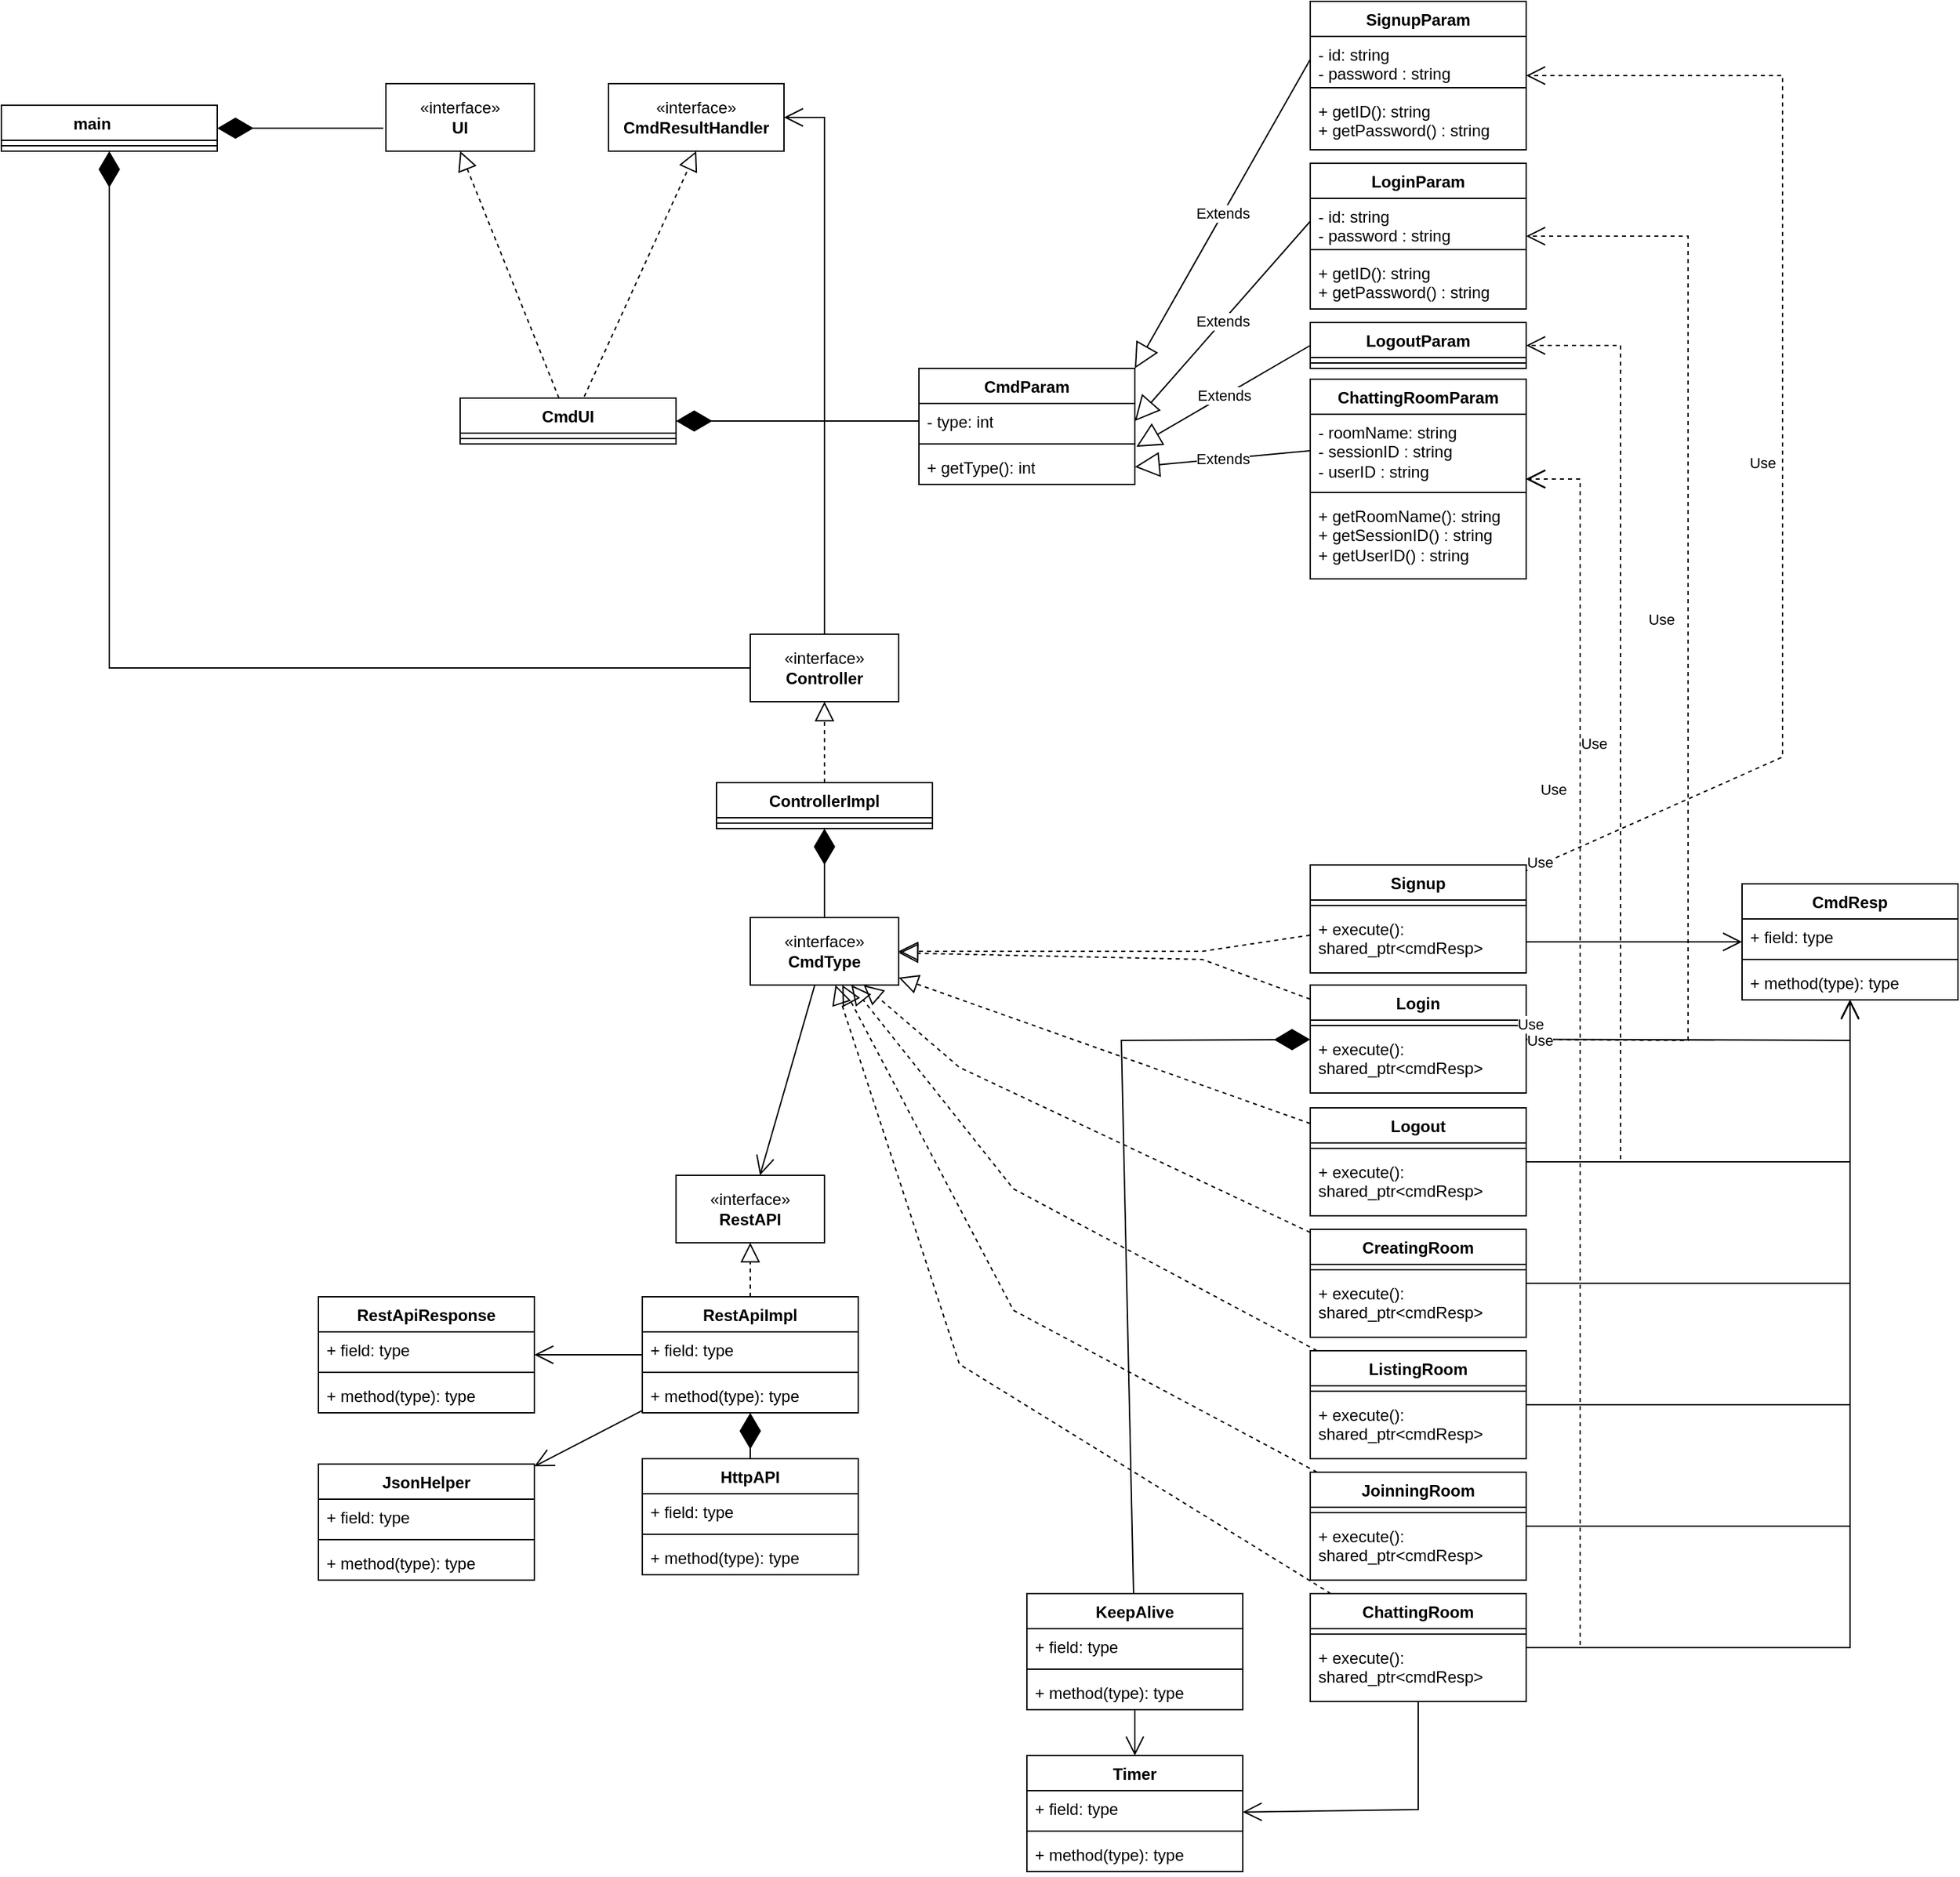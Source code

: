 <mxfile version="24.6.5" type="github">
  <diagram id="C5RBs43oDa-KdzZeNtuy" name="Page-1">
    <mxGraphModel dx="1534" dy="825" grid="1" gridSize="10" guides="1" tooltips="1" connect="1" arrows="1" fold="1" page="1" pageScale="1" pageWidth="980" pageHeight="690" math="0" shadow="0">
      <root>
        <mxCell id="WIyWlLk6GJQsqaUBKTNV-0" />
        <mxCell id="WIyWlLk6GJQsqaUBKTNV-1" parent="WIyWlLk6GJQsqaUBKTNV-0" />
        <mxCell id="VkRTKcIYfJcJh1spQje6-2" value="main&lt;span style=&quot;white-space: pre;&quot;&gt;&#x9;&lt;/span&gt;" style="swimlane;fontStyle=1;align=center;verticalAlign=top;childLayout=stackLayout;horizontal=1;startSize=26;horizontalStack=0;resizeParent=1;resizeParentMax=0;resizeLast=0;collapsible=1;marginBottom=0;whiteSpace=wrap;html=1;" parent="WIyWlLk6GJQsqaUBKTNV-1" vertex="1">
          <mxGeometry x="30" y="207" width="160" height="34" as="geometry" />
        </mxCell>
        <mxCell id="VkRTKcIYfJcJh1spQje6-4" value="" style="line;strokeWidth=1;fillColor=none;align=left;verticalAlign=middle;spacingTop=-1;spacingLeft=3;spacingRight=3;rotatable=0;labelPosition=right;points=[];portConstraint=eastwest;strokeColor=inherit;" parent="VkRTKcIYfJcJh1spQje6-2" vertex="1">
          <mxGeometry y="26" width="160" height="8" as="geometry" />
        </mxCell>
        <mxCell id="VkRTKcIYfJcJh1spQje6-49" value="ControllerImpl&lt;div&gt;&lt;br&gt;&lt;/div&gt;" style="swimlane;fontStyle=1;align=center;verticalAlign=top;childLayout=stackLayout;horizontal=1;startSize=26;horizontalStack=0;resizeParent=1;resizeParentMax=0;resizeLast=0;collapsible=1;marginBottom=0;whiteSpace=wrap;html=1;" parent="WIyWlLk6GJQsqaUBKTNV-1" vertex="1">
          <mxGeometry x="560" y="709" width="160" height="34" as="geometry" />
        </mxCell>
        <mxCell id="VkRTKcIYfJcJh1spQje6-51" value="" style="line;strokeWidth=1;fillColor=none;align=left;verticalAlign=middle;spacingTop=-1;spacingLeft=3;spacingRight=3;rotatable=0;labelPosition=right;points=[];portConstraint=eastwest;strokeColor=inherit;" parent="VkRTKcIYfJcJh1spQje6-49" vertex="1">
          <mxGeometry y="26" width="160" height="8" as="geometry" />
        </mxCell>
        <mxCell id="VkRTKcIYfJcJh1spQje6-58" value="«interface»&lt;br&gt;&lt;b&gt;Controller&lt;/b&gt;" style="html=1;whiteSpace=wrap;" parent="WIyWlLk6GJQsqaUBKTNV-1" vertex="1">
          <mxGeometry x="585" y="599" width="110" height="50" as="geometry" />
        </mxCell>
        <mxCell id="VkRTKcIYfJcJh1spQje6-59" value="«interface»&lt;br&gt;&lt;b&gt;CmdType&lt;/b&gt;" style="html=1;whiteSpace=wrap;" parent="WIyWlLk6GJQsqaUBKTNV-1" vertex="1">
          <mxGeometry x="585" y="809" width="110" height="50" as="geometry" />
        </mxCell>
        <mxCell id="VkRTKcIYfJcJh1spQje6-60" value="«interface»&lt;br&gt;&lt;b&gt;UI&lt;/b&gt;" style="html=1;whiteSpace=wrap;" parent="WIyWlLk6GJQsqaUBKTNV-1" vertex="1">
          <mxGeometry x="315" y="191" width="110" height="50" as="geometry" />
        </mxCell>
        <mxCell id="VkRTKcIYfJcJh1spQje6-62" value="CmdUI" style="swimlane;fontStyle=1;align=center;verticalAlign=top;childLayout=stackLayout;horizontal=1;startSize=26;horizontalStack=0;resizeParent=1;resizeParentMax=0;resizeLast=0;collapsible=1;marginBottom=0;whiteSpace=wrap;html=1;" parent="WIyWlLk6GJQsqaUBKTNV-1" vertex="1">
          <mxGeometry x="370" y="424" width="160" height="34" as="geometry" />
        </mxCell>
        <mxCell id="VkRTKcIYfJcJh1spQje6-64" value="" style="line;strokeWidth=1;fillColor=none;align=left;verticalAlign=middle;spacingTop=-1;spacingLeft=3;spacingRight=3;rotatable=0;labelPosition=right;points=[];portConstraint=eastwest;strokeColor=inherit;" parent="VkRTKcIYfJcJh1spQje6-62" vertex="1">
          <mxGeometry y="26" width="160" height="8" as="geometry" />
        </mxCell>
        <mxCell id="VkRTKcIYfJcJh1spQje6-66" value="" style="endArrow=block;dashed=1;endFill=0;endSize=12;html=1;rounded=0;entryX=0.5;entryY=1;entryDx=0;entryDy=0;" parent="WIyWlLk6GJQsqaUBKTNV-1" source="VkRTKcIYfJcJh1spQje6-62" target="VkRTKcIYfJcJh1spQje6-60" edge="1">
          <mxGeometry width="160" relative="1" as="geometry">
            <mxPoint x="345" y="347" as="sourcePoint" />
            <mxPoint x="590" y="579" as="targetPoint" />
          </mxGeometry>
        </mxCell>
        <mxCell id="VkRTKcIYfJcJh1spQje6-67" value="" style="endArrow=diamondThin;endFill=1;endSize=24;html=1;rounded=0;entryX=1;entryY=0.5;entryDx=0;entryDy=0;" parent="WIyWlLk6GJQsqaUBKTNV-1" target="VkRTKcIYfJcJh1spQje6-2" edge="1">
          <mxGeometry width="160" relative="1" as="geometry">
            <mxPoint x="313" y="224" as="sourcePoint" />
            <mxPoint x="590" y="579" as="targetPoint" />
          </mxGeometry>
        </mxCell>
        <mxCell id="VkRTKcIYfJcJh1spQje6-68" value="" style="endArrow=diamondThin;endFill=1;endSize=24;html=1;rounded=0;entryX=0.5;entryY=1;entryDx=0;entryDy=0;exitX=0;exitY=0.5;exitDx=0;exitDy=0;" parent="WIyWlLk6GJQsqaUBKTNV-1" source="VkRTKcIYfJcJh1spQje6-58" target="VkRTKcIYfJcJh1spQje6-2" edge="1">
          <mxGeometry width="160" relative="1" as="geometry">
            <mxPoint x="430" y="579" as="sourcePoint" />
            <mxPoint x="590" y="579" as="targetPoint" />
            <Array as="points">
              <mxPoint x="110" y="624" />
            </Array>
          </mxGeometry>
        </mxCell>
        <mxCell id="VkRTKcIYfJcJh1spQje6-69" value="«interface»&lt;br&gt;&lt;b&gt;CmdResultHandler&lt;/b&gt;" style="html=1;whiteSpace=wrap;" parent="WIyWlLk6GJQsqaUBKTNV-1" vertex="1">
          <mxGeometry x="480" y="191" width="130" height="50" as="geometry" />
        </mxCell>
        <mxCell id="VkRTKcIYfJcJh1spQje6-71" value="" style="endArrow=block;dashed=1;endFill=0;endSize=12;html=1;rounded=0;entryX=0.5;entryY=1;entryDx=0;entryDy=0;exitX=0.575;exitY=-0.033;exitDx=0;exitDy=0;exitPerimeter=0;" parent="WIyWlLk6GJQsqaUBKTNV-1" source="VkRTKcIYfJcJh1spQje6-62" target="VkRTKcIYfJcJh1spQje6-69" edge="1">
          <mxGeometry width="160" relative="1" as="geometry">
            <mxPoint x="695" y="449" as="sourcePoint" />
            <mxPoint x="945" y="319" as="targetPoint" />
          </mxGeometry>
        </mxCell>
        <mxCell id="VkRTKcIYfJcJh1spQje6-76" value="SignupParam" style="swimlane;fontStyle=1;align=center;verticalAlign=top;childLayout=stackLayout;horizontal=1;startSize=26;horizontalStack=0;resizeParent=1;resizeParentMax=0;resizeLast=0;collapsible=1;marginBottom=0;whiteSpace=wrap;html=1;" parent="WIyWlLk6GJQsqaUBKTNV-1" vertex="1">
          <mxGeometry x="1000" y="130" width="160" height="110" as="geometry" />
        </mxCell>
        <mxCell id="VkRTKcIYfJcJh1spQje6-77" value="- id: string&lt;div&gt;- password : string&lt;/div&gt;" style="text;strokeColor=none;fillColor=none;align=left;verticalAlign=top;spacingLeft=4;spacingRight=4;overflow=hidden;rotatable=0;points=[[0,0.5],[1,0.5]];portConstraint=eastwest;whiteSpace=wrap;html=1;" parent="VkRTKcIYfJcJh1spQje6-76" vertex="1">
          <mxGeometry y="26" width="160" height="34" as="geometry" />
        </mxCell>
        <mxCell id="VkRTKcIYfJcJh1spQje6-78" value="" style="line;strokeWidth=1;fillColor=none;align=left;verticalAlign=middle;spacingTop=-1;spacingLeft=3;spacingRight=3;rotatable=0;labelPosition=right;points=[];portConstraint=eastwest;strokeColor=inherit;" parent="VkRTKcIYfJcJh1spQje6-76" vertex="1">
          <mxGeometry y="60" width="160" height="8" as="geometry" />
        </mxCell>
        <mxCell id="VkRTKcIYfJcJh1spQje6-79" value="+ getID(): string&lt;div&gt;+ getPassword() : string&lt;/div&gt;" style="text;strokeColor=none;fillColor=none;align=left;verticalAlign=top;spacingLeft=4;spacingRight=4;overflow=hidden;rotatable=0;points=[[0,0.5],[1,0.5]];portConstraint=eastwest;whiteSpace=wrap;html=1;" parent="VkRTKcIYfJcJh1spQje6-76" vertex="1">
          <mxGeometry y="68" width="160" height="42" as="geometry" />
        </mxCell>
        <mxCell id="VkRTKcIYfJcJh1spQje6-80" value="LoginParam" style="swimlane;fontStyle=1;align=center;verticalAlign=top;childLayout=stackLayout;horizontal=1;startSize=26;horizontalStack=0;resizeParent=1;resizeParentMax=0;resizeLast=0;collapsible=1;marginBottom=0;whiteSpace=wrap;html=1;" parent="WIyWlLk6GJQsqaUBKTNV-1" vertex="1">
          <mxGeometry x="1000" y="250" width="160" height="108" as="geometry" />
        </mxCell>
        <mxCell id="VkRTKcIYfJcJh1spQje6-81" value="- id: string&lt;div&gt;- password : string&lt;/div&gt;" style="text;strokeColor=none;fillColor=none;align=left;verticalAlign=top;spacingLeft=4;spacingRight=4;overflow=hidden;rotatable=0;points=[[0,0.5],[1,0.5]];portConstraint=eastwest;whiteSpace=wrap;html=1;" parent="VkRTKcIYfJcJh1spQje6-80" vertex="1">
          <mxGeometry y="26" width="160" height="34" as="geometry" />
        </mxCell>
        <mxCell id="VkRTKcIYfJcJh1spQje6-82" value="" style="line;strokeWidth=1;fillColor=none;align=left;verticalAlign=middle;spacingTop=-1;spacingLeft=3;spacingRight=3;rotatable=0;labelPosition=right;points=[];portConstraint=eastwest;strokeColor=inherit;" parent="VkRTKcIYfJcJh1spQje6-80" vertex="1">
          <mxGeometry y="60" width="160" height="8" as="geometry" />
        </mxCell>
        <mxCell id="VkRTKcIYfJcJh1spQje6-83" value="+ getID(): string&lt;div&gt;+ getPassword() : string&lt;/div&gt;" style="text;strokeColor=none;fillColor=none;align=left;verticalAlign=top;spacingLeft=4;spacingRight=4;overflow=hidden;rotatable=0;points=[[0,0.5],[1,0.5]];portConstraint=eastwest;whiteSpace=wrap;html=1;" parent="VkRTKcIYfJcJh1spQje6-80" vertex="1">
          <mxGeometry y="68" width="160" height="40" as="geometry" />
        </mxCell>
        <mxCell id="VkRTKcIYfJcJh1spQje6-84" value="LogoutParam&lt;div&gt;&lt;br&gt;&lt;/div&gt;" style="swimlane;fontStyle=1;align=center;verticalAlign=top;childLayout=stackLayout;horizontal=1;startSize=26;horizontalStack=0;resizeParent=1;resizeParentMax=0;resizeLast=0;collapsible=1;marginBottom=0;whiteSpace=wrap;html=1;" parent="WIyWlLk6GJQsqaUBKTNV-1" vertex="1">
          <mxGeometry x="1000" y="368" width="160" height="34" as="geometry" />
        </mxCell>
        <mxCell id="VkRTKcIYfJcJh1spQje6-86" value="" style="line;strokeWidth=1;fillColor=none;align=left;verticalAlign=middle;spacingTop=-1;spacingLeft=3;spacingRight=3;rotatable=0;labelPosition=right;points=[];portConstraint=eastwest;strokeColor=inherit;" parent="VkRTKcIYfJcJh1spQje6-84" vertex="1">
          <mxGeometry y="26" width="160" height="8" as="geometry" />
        </mxCell>
        <mxCell id="VkRTKcIYfJcJh1spQje6-88" value="ChattingRoomParam" style="swimlane;fontStyle=1;align=center;verticalAlign=top;childLayout=stackLayout;horizontal=1;startSize=26;horizontalStack=0;resizeParent=1;resizeParentMax=0;resizeLast=0;collapsible=1;marginBottom=0;whiteSpace=wrap;html=1;" parent="WIyWlLk6GJQsqaUBKTNV-1" vertex="1">
          <mxGeometry x="1000" y="410" width="160" height="148" as="geometry" />
        </mxCell>
        <mxCell id="VkRTKcIYfJcJh1spQje6-89" value="- roomName: string&lt;div&gt;- sessionID : string&lt;/div&gt;&lt;div&gt;- userID : string&lt;br&gt;&lt;div&gt;&lt;br&gt;&lt;/div&gt;&lt;/div&gt;" style="text;strokeColor=none;fillColor=none;align=left;verticalAlign=top;spacingLeft=4;spacingRight=4;overflow=hidden;rotatable=0;points=[[0,0.5],[1,0.5]];portConstraint=eastwest;whiteSpace=wrap;html=1;" parent="VkRTKcIYfJcJh1spQje6-88" vertex="1">
          <mxGeometry y="26" width="160" height="54" as="geometry" />
        </mxCell>
        <mxCell id="VkRTKcIYfJcJh1spQje6-90" value="" style="line;strokeWidth=1;fillColor=none;align=left;verticalAlign=middle;spacingTop=-1;spacingLeft=3;spacingRight=3;rotatable=0;labelPosition=right;points=[];portConstraint=eastwest;strokeColor=inherit;" parent="VkRTKcIYfJcJh1spQje6-88" vertex="1">
          <mxGeometry y="80" width="160" height="8" as="geometry" />
        </mxCell>
        <mxCell id="VkRTKcIYfJcJh1spQje6-91" value="+ getRoomName(): string&lt;div&gt;+ getSessionID() : string&lt;/div&gt;&lt;div&gt;+ getUserID() : string&lt;/div&gt;" style="text;strokeColor=none;fillColor=none;align=left;verticalAlign=top;spacingLeft=4;spacingRight=4;overflow=hidden;rotatable=0;points=[[0,0.5],[1,0.5]];portConstraint=eastwest;whiteSpace=wrap;html=1;" parent="VkRTKcIYfJcJh1spQje6-88" vertex="1">
          <mxGeometry y="88" width="160" height="60" as="geometry" />
        </mxCell>
        <mxCell id="VkRTKcIYfJcJh1spQje6-94" value="CmdParam" style="swimlane;fontStyle=1;align=center;verticalAlign=top;childLayout=stackLayout;horizontal=1;startSize=26;horizontalStack=0;resizeParent=1;resizeParentMax=0;resizeLast=0;collapsible=1;marginBottom=0;whiteSpace=wrap;html=1;" parent="WIyWlLk6GJQsqaUBKTNV-1" vertex="1">
          <mxGeometry x="710" y="402" width="160" height="86" as="geometry" />
        </mxCell>
        <mxCell id="VkRTKcIYfJcJh1spQje6-95" value="- type: int" style="text;strokeColor=none;fillColor=none;align=left;verticalAlign=top;spacingLeft=4;spacingRight=4;overflow=hidden;rotatable=0;points=[[0,0.5],[1,0.5]];portConstraint=eastwest;whiteSpace=wrap;html=1;" parent="VkRTKcIYfJcJh1spQje6-94" vertex="1">
          <mxGeometry y="26" width="160" height="26" as="geometry" />
        </mxCell>
        <mxCell id="VkRTKcIYfJcJh1spQje6-96" value="" style="line;strokeWidth=1;fillColor=none;align=left;verticalAlign=middle;spacingTop=-1;spacingLeft=3;spacingRight=3;rotatable=0;labelPosition=right;points=[];portConstraint=eastwest;strokeColor=inherit;" parent="VkRTKcIYfJcJh1spQje6-94" vertex="1">
          <mxGeometry y="52" width="160" height="8" as="geometry" />
        </mxCell>
        <mxCell id="VkRTKcIYfJcJh1spQje6-97" value="+ getType(): int" style="text;strokeColor=none;fillColor=none;align=left;verticalAlign=top;spacingLeft=4;spacingRight=4;overflow=hidden;rotatable=0;points=[[0,0.5],[1,0.5]];portConstraint=eastwest;whiteSpace=wrap;html=1;" parent="VkRTKcIYfJcJh1spQje6-94" vertex="1">
          <mxGeometry y="60" width="160" height="26" as="geometry" />
        </mxCell>
        <mxCell id="VkRTKcIYfJcJh1spQje6-104" value="" style="endArrow=diamondThin;endFill=1;endSize=24;html=1;rounded=0;exitX=0;exitY=0.5;exitDx=0;exitDy=0;entryX=1;entryY=0.5;entryDx=0;entryDy=0;" parent="WIyWlLk6GJQsqaUBKTNV-1" source="VkRTKcIYfJcJh1spQje6-95" target="VkRTKcIYfJcJh1spQje6-62" edge="1">
          <mxGeometry width="160" relative="1" as="geometry">
            <mxPoint x="570" y="479" as="sourcePoint" />
            <mxPoint x="730" y="479" as="targetPoint" />
          </mxGeometry>
        </mxCell>
        <mxCell id="VkRTKcIYfJcJh1spQje6-105" value="Extends" style="endArrow=block;endSize=16;endFill=0;html=1;rounded=0;exitX=0;exitY=0.5;exitDx=0;exitDy=0;entryX=1;entryY=0;entryDx=0;entryDy=0;" parent="WIyWlLk6GJQsqaUBKTNV-1" source="VkRTKcIYfJcJh1spQje6-77" target="VkRTKcIYfJcJh1spQje6-94" edge="1">
          <mxGeometry width="160" relative="1" as="geometry">
            <mxPoint x="570" y="479" as="sourcePoint" />
            <mxPoint x="730" y="479" as="targetPoint" />
          </mxGeometry>
        </mxCell>
        <mxCell id="VkRTKcIYfJcJh1spQje6-106" value="Extends" style="endArrow=block;endSize=16;endFill=0;html=1;rounded=0;exitX=0;exitY=0.5;exitDx=0;exitDy=0;entryX=1;entryY=0.5;entryDx=0;entryDy=0;" parent="WIyWlLk6GJQsqaUBKTNV-1" source="VkRTKcIYfJcJh1spQje6-81" target="VkRTKcIYfJcJh1spQje6-95" edge="1">
          <mxGeometry width="160" relative="1" as="geometry">
            <mxPoint x="570" y="549" as="sourcePoint" />
            <mxPoint x="730" y="549" as="targetPoint" />
          </mxGeometry>
        </mxCell>
        <mxCell id="VkRTKcIYfJcJh1spQje6-107" value="Extends" style="endArrow=block;endSize=16;endFill=0;html=1;rounded=0;exitX=0;exitY=0.5;exitDx=0;exitDy=0;entryX=1.007;entryY=-0.074;entryDx=0;entryDy=0;entryPerimeter=0;" parent="WIyWlLk6GJQsqaUBKTNV-1" source="VkRTKcIYfJcJh1spQje6-84" target="VkRTKcIYfJcJh1spQje6-97" edge="1">
          <mxGeometry width="160" relative="1" as="geometry">
            <mxPoint x="570" y="549" as="sourcePoint" />
            <mxPoint x="730" y="549" as="targetPoint" />
          </mxGeometry>
        </mxCell>
        <mxCell id="VkRTKcIYfJcJh1spQje6-108" value="Extends" style="endArrow=block;endSize=16;endFill=0;html=1;rounded=0;exitX=0;exitY=0.5;exitDx=0;exitDy=0;entryX=1;entryY=0.5;entryDx=0;entryDy=0;" parent="WIyWlLk6GJQsqaUBKTNV-1" source="VkRTKcIYfJcJh1spQje6-89" target="VkRTKcIYfJcJh1spQje6-97" edge="1">
          <mxGeometry width="160" relative="1" as="geometry">
            <mxPoint x="570" y="549" as="sourcePoint" />
            <mxPoint x="730" y="549" as="targetPoint" />
          </mxGeometry>
        </mxCell>
        <mxCell id="VkRTKcIYfJcJh1spQje6-113" value="" style="endArrow=open;endFill=1;endSize=12;html=1;rounded=0;entryX=1;entryY=0.5;entryDx=0;entryDy=0;exitX=0.5;exitY=0;exitDx=0;exitDy=0;" parent="WIyWlLk6GJQsqaUBKTNV-1" source="VkRTKcIYfJcJh1spQje6-58" target="VkRTKcIYfJcJh1spQje6-69" edge="1">
          <mxGeometry width="160" relative="1" as="geometry">
            <mxPoint x="650" y="599" as="sourcePoint" />
            <mxPoint x="740" y="599" as="targetPoint" />
            <Array as="points">
              <mxPoint x="640" y="216" />
            </Array>
          </mxGeometry>
        </mxCell>
        <mxCell id="VkRTKcIYfJcJh1spQje6-114" value="" style="endArrow=block;dashed=1;endFill=0;endSize=12;html=1;rounded=0;exitX=0.5;exitY=0;exitDx=0;exitDy=0;entryX=0.5;entryY=1;entryDx=0;entryDy=0;" parent="WIyWlLk6GJQsqaUBKTNV-1" source="VkRTKcIYfJcJh1spQje6-49" target="VkRTKcIYfJcJh1spQje6-58" edge="1">
          <mxGeometry width="160" relative="1" as="geometry">
            <mxPoint x="580" y="599" as="sourcePoint" />
            <mxPoint x="740" y="599" as="targetPoint" />
          </mxGeometry>
        </mxCell>
        <mxCell id="VkRTKcIYfJcJh1spQje6-115" value="" style="endArrow=diamondThin;endFill=1;endSize=24;html=1;rounded=0;exitX=0.5;exitY=0;exitDx=0;exitDy=0;entryX=0.5;entryY=1;entryDx=0;entryDy=0;" parent="WIyWlLk6GJQsqaUBKTNV-1" source="VkRTKcIYfJcJh1spQje6-59" target="VkRTKcIYfJcJh1spQje6-49" edge="1">
          <mxGeometry width="160" relative="1" as="geometry">
            <mxPoint x="570" y="660" as="sourcePoint" />
            <mxPoint x="730" y="660" as="targetPoint" />
          </mxGeometry>
        </mxCell>
        <mxCell id="VkRTKcIYfJcJh1spQje6-116" value="CmdResp" style="swimlane;fontStyle=1;align=center;verticalAlign=top;childLayout=stackLayout;horizontal=1;startSize=26;horizontalStack=0;resizeParent=1;resizeParentMax=0;resizeLast=0;collapsible=1;marginBottom=0;whiteSpace=wrap;html=1;" parent="WIyWlLk6GJQsqaUBKTNV-1" vertex="1">
          <mxGeometry x="1320" y="784" width="160" height="86" as="geometry" />
        </mxCell>
        <mxCell id="VkRTKcIYfJcJh1spQje6-117" value="+ field: type" style="text;strokeColor=none;fillColor=none;align=left;verticalAlign=top;spacingLeft=4;spacingRight=4;overflow=hidden;rotatable=0;points=[[0,0.5],[1,0.5]];portConstraint=eastwest;whiteSpace=wrap;html=1;" parent="VkRTKcIYfJcJh1spQje6-116" vertex="1">
          <mxGeometry y="26" width="160" height="26" as="geometry" />
        </mxCell>
        <mxCell id="VkRTKcIYfJcJh1spQje6-118" value="" style="line;strokeWidth=1;fillColor=none;align=left;verticalAlign=middle;spacingTop=-1;spacingLeft=3;spacingRight=3;rotatable=0;labelPosition=right;points=[];portConstraint=eastwest;strokeColor=inherit;" parent="VkRTKcIYfJcJh1spQje6-116" vertex="1">
          <mxGeometry y="52" width="160" height="8" as="geometry" />
        </mxCell>
        <mxCell id="VkRTKcIYfJcJh1spQje6-119" value="+ method(type): type" style="text;strokeColor=none;fillColor=none;align=left;verticalAlign=top;spacingLeft=4;spacingRight=4;overflow=hidden;rotatable=0;points=[[0,0.5],[1,0.5]];portConstraint=eastwest;whiteSpace=wrap;html=1;" parent="VkRTKcIYfJcJh1spQje6-116" vertex="1">
          <mxGeometry y="60" width="160" height="26" as="geometry" />
        </mxCell>
        <mxCell id="VkRTKcIYfJcJh1spQje6-129" value="Signup" style="swimlane;fontStyle=1;align=center;verticalAlign=top;childLayout=stackLayout;horizontal=1;startSize=26;horizontalStack=0;resizeParent=1;resizeParentMax=0;resizeLast=0;collapsible=1;marginBottom=0;whiteSpace=wrap;html=1;" parent="WIyWlLk6GJQsqaUBKTNV-1" vertex="1">
          <mxGeometry x="1000" y="770" width="160" height="80" as="geometry" />
        </mxCell>
        <mxCell id="VkRTKcIYfJcJh1spQje6-131" value="" style="line;strokeWidth=1;fillColor=none;align=left;verticalAlign=middle;spacingTop=-1;spacingLeft=3;spacingRight=3;rotatable=0;labelPosition=right;points=[];portConstraint=eastwest;strokeColor=inherit;" parent="VkRTKcIYfJcJh1spQje6-129" vertex="1">
          <mxGeometry y="26" width="160" height="8" as="geometry" />
        </mxCell>
        <mxCell id="VkRTKcIYfJcJh1spQje6-132" value="+ execute(): shared_ptr&amp;lt;cmdResp&amp;gt;" style="text;strokeColor=none;fillColor=none;align=left;verticalAlign=top;spacingLeft=4;spacingRight=4;overflow=hidden;rotatable=0;points=[[0,0.5],[1,0.5]];portConstraint=eastwest;whiteSpace=wrap;html=1;" parent="VkRTKcIYfJcJh1spQje6-129" vertex="1">
          <mxGeometry y="34" width="160" height="46" as="geometry" />
        </mxCell>
        <mxCell id="yB7Ur1lYeXoFKe_M32Ow-0" value="Login" style="swimlane;fontStyle=1;align=center;verticalAlign=top;childLayout=stackLayout;horizontal=1;startSize=26;horizontalStack=0;resizeParent=1;resizeParentMax=0;resizeLast=0;collapsible=1;marginBottom=0;whiteSpace=wrap;html=1;" vertex="1" parent="WIyWlLk6GJQsqaUBKTNV-1">
          <mxGeometry x="1000" y="859" width="160" height="80" as="geometry" />
        </mxCell>
        <mxCell id="yB7Ur1lYeXoFKe_M32Ow-1" value="" style="line;strokeWidth=1;fillColor=none;align=left;verticalAlign=middle;spacingTop=-1;spacingLeft=3;spacingRight=3;rotatable=0;labelPosition=right;points=[];portConstraint=eastwest;strokeColor=inherit;" vertex="1" parent="yB7Ur1lYeXoFKe_M32Ow-0">
          <mxGeometry y="26" width="160" height="8" as="geometry" />
        </mxCell>
        <mxCell id="yB7Ur1lYeXoFKe_M32Ow-2" value="+ execute(): shared_ptr&amp;lt;cmdResp&amp;gt;" style="text;strokeColor=none;fillColor=none;align=left;verticalAlign=top;spacingLeft=4;spacingRight=4;overflow=hidden;rotatable=0;points=[[0,0.5],[1,0.5]];portConstraint=eastwest;whiteSpace=wrap;html=1;" vertex="1" parent="yB7Ur1lYeXoFKe_M32Ow-0">
          <mxGeometry y="34" width="160" height="46" as="geometry" />
        </mxCell>
        <mxCell id="yB7Ur1lYeXoFKe_M32Ow-6" value="CreatingRoom" style="swimlane;fontStyle=1;align=center;verticalAlign=top;childLayout=stackLayout;horizontal=1;startSize=26;horizontalStack=0;resizeParent=1;resizeParentMax=0;resizeLast=0;collapsible=1;marginBottom=0;whiteSpace=wrap;html=1;" vertex="1" parent="WIyWlLk6GJQsqaUBKTNV-1">
          <mxGeometry x="1000" y="1040" width="160" height="80" as="geometry" />
        </mxCell>
        <mxCell id="yB7Ur1lYeXoFKe_M32Ow-7" value="" style="line;strokeWidth=1;fillColor=none;align=left;verticalAlign=middle;spacingTop=-1;spacingLeft=3;spacingRight=3;rotatable=0;labelPosition=right;points=[];portConstraint=eastwest;strokeColor=inherit;" vertex="1" parent="yB7Ur1lYeXoFKe_M32Ow-6">
          <mxGeometry y="26" width="160" height="8" as="geometry" />
        </mxCell>
        <mxCell id="yB7Ur1lYeXoFKe_M32Ow-8" value="+ execute(): shared_ptr&amp;lt;cmdResp&amp;gt;" style="text;strokeColor=none;fillColor=none;align=left;verticalAlign=top;spacingLeft=4;spacingRight=4;overflow=hidden;rotatable=0;points=[[0,0.5],[1,0.5]];portConstraint=eastwest;whiteSpace=wrap;html=1;" vertex="1" parent="yB7Ur1lYeXoFKe_M32Ow-6">
          <mxGeometry y="34" width="160" height="46" as="geometry" />
        </mxCell>
        <mxCell id="yB7Ur1lYeXoFKe_M32Ow-9" value="ListingRoom" style="swimlane;fontStyle=1;align=center;verticalAlign=top;childLayout=stackLayout;horizontal=1;startSize=26;horizontalStack=0;resizeParent=1;resizeParentMax=0;resizeLast=0;collapsible=1;marginBottom=0;whiteSpace=wrap;html=1;" vertex="1" parent="WIyWlLk6GJQsqaUBKTNV-1">
          <mxGeometry x="1000" y="1130" width="160" height="80" as="geometry" />
        </mxCell>
        <mxCell id="yB7Ur1lYeXoFKe_M32Ow-10" value="" style="line;strokeWidth=1;fillColor=none;align=left;verticalAlign=middle;spacingTop=-1;spacingLeft=3;spacingRight=3;rotatable=0;labelPosition=right;points=[];portConstraint=eastwest;strokeColor=inherit;" vertex="1" parent="yB7Ur1lYeXoFKe_M32Ow-9">
          <mxGeometry y="26" width="160" height="8" as="geometry" />
        </mxCell>
        <mxCell id="yB7Ur1lYeXoFKe_M32Ow-11" value="+ execute(): shared_ptr&amp;lt;cmdResp&amp;gt;" style="text;strokeColor=none;fillColor=none;align=left;verticalAlign=top;spacingLeft=4;spacingRight=4;overflow=hidden;rotatable=0;points=[[0,0.5],[1,0.5]];portConstraint=eastwest;whiteSpace=wrap;html=1;" vertex="1" parent="yB7Ur1lYeXoFKe_M32Ow-9">
          <mxGeometry y="34" width="160" height="46" as="geometry" />
        </mxCell>
        <mxCell id="yB7Ur1lYeXoFKe_M32Ow-12" value="JoinningRoom" style="swimlane;fontStyle=1;align=center;verticalAlign=top;childLayout=stackLayout;horizontal=1;startSize=26;horizontalStack=0;resizeParent=1;resizeParentMax=0;resizeLast=0;collapsible=1;marginBottom=0;whiteSpace=wrap;html=1;" vertex="1" parent="WIyWlLk6GJQsqaUBKTNV-1">
          <mxGeometry x="1000" y="1220" width="160" height="80" as="geometry" />
        </mxCell>
        <mxCell id="yB7Ur1lYeXoFKe_M32Ow-13" value="" style="line;strokeWidth=1;fillColor=none;align=left;verticalAlign=middle;spacingTop=-1;spacingLeft=3;spacingRight=3;rotatable=0;labelPosition=right;points=[];portConstraint=eastwest;strokeColor=inherit;" vertex="1" parent="yB7Ur1lYeXoFKe_M32Ow-12">
          <mxGeometry y="26" width="160" height="8" as="geometry" />
        </mxCell>
        <mxCell id="yB7Ur1lYeXoFKe_M32Ow-14" value="+ execute(): shared_ptr&amp;lt;cmdResp&amp;gt;" style="text;strokeColor=none;fillColor=none;align=left;verticalAlign=top;spacingLeft=4;spacingRight=4;overflow=hidden;rotatable=0;points=[[0,0.5],[1,0.5]];portConstraint=eastwest;whiteSpace=wrap;html=1;" vertex="1" parent="yB7Ur1lYeXoFKe_M32Ow-12">
          <mxGeometry y="34" width="160" height="46" as="geometry" />
        </mxCell>
        <mxCell id="yB7Ur1lYeXoFKe_M32Ow-16" value="ChattingRoom" style="swimlane;fontStyle=1;align=center;verticalAlign=top;childLayout=stackLayout;horizontal=1;startSize=26;horizontalStack=0;resizeParent=1;resizeParentMax=0;resizeLast=0;collapsible=1;marginBottom=0;whiteSpace=wrap;html=1;" vertex="1" parent="WIyWlLk6GJQsqaUBKTNV-1">
          <mxGeometry x="1000" y="1310" width="160" height="80" as="geometry" />
        </mxCell>
        <mxCell id="yB7Ur1lYeXoFKe_M32Ow-17" value="" style="line;strokeWidth=1;fillColor=none;align=left;verticalAlign=middle;spacingTop=-1;spacingLeft=3;spacingRight=3;rotatable=0;labelPosition=right;points=[];portConstraint=eastwest;strokeColor=inherit;" vertex="1" parent="yB7Ur1lYeXoFKe_M32Ow-16">
          <mxGeometry y="26" width="160" height="8" as="geometry" />
        </mxCell>
        <mxCell id="yB7Ur1lYeXoFKe_M32Ow-18" value="+ execute(): shared_ptr&amp;lt;cmdResp&amp;gt;" style="text;strokeColor=none;fillColor=none;align=left;verticalAlign=top;spacingLeft=4;spacingRight=4;overflow=hidden;rotatable=0;points=[[0,0.5],[1,0.5]];portConstraint=eastwest;whiteSpace=wrap;html=1;" vertex="1" parent="yB7Ur1lYeXoFKe_M32Ow-16">
          <mxGeometry y="34" width="160" height="46" as="geometry" />
        </mxCell>
        <mxCell id="yB7Ur1lYeXoFKe_M32Ow-19" value="" style="endArrow=open;endFill=1;endSize=12;html=1;rounded=0;" edge="1" parent="WIyWlLk6GJQsqaUBKTNV-1" source="VkRTKcIYfJcJh1spQje6-132" target="VkRTKcIYfJcJh1spQje6-116">
          <mxGeometry width="160" relative="1" as="geometry">
            <mxPoint x="850" y="1230" as="sourcePoint" />
            <mxPoint x="1010" y="1230" as="targetPoint" />
          </mxGeometry>
        </mxCell>
        <mxCell id="yB7Ur1lYeXoFKe_M32Ow-3" value="Logout" style="swimlane;fontStyle=1;align=center;verticalAlign=top;childLayout=stackLayout;horizontal=1;startSize=26;horizontalStack=0;resizeParent=1;resizeParentMax=0;resizeLast=0;collapsible=1;marginBottom=0;whiteSpace=wrap;html=1;" vertex="1" parent="WIyWlLk6GJQsqaUBKTNV-1">
          <mxGeometry x="1000" y="950" width="160" height="80" as="geometry" />
        </mxCell>
        <mxCell id="yB7Ur1lYeXoFKe_M32Ow-4" value="" style="line;strokeWidth=1;fillColor=none;align=left;verticalAlign=middle;spacingTop=-1;spacingLeft=3;spacingRight=3;rotatable=0;labelPosition=right;points=[];portConstraint=eastwest;strokeColor=inherit;" vertex="1" parent="yB7Ur1lYeXoFKe_M32Ow-3">
          <mxGeometry y="26" width="160" height="8" as="geometry" />
        </mxCell>
        <mxCell id="yB7Ur1lYeXoFKe_M32Ow-5" value="+ execute(): shared_ptr&amp;lt;cmdResp&amp;gt;" style="text;strokeColor=none;fillColor=none;align=left;verticalAlign=top;spacingLeft=4;spacingRight=4;overflow=hidden;rotatable=0;points=[[0,0.5],[1,0.5]];portConstraint=eastwest;whiteSpace=wrap;html=1;" vertex="1" parent="yB7Ur1lYeXoFKe_M32Ow-3">
          <mxGeometry y="34" width="160" height="46" as="geometry" />
        </mxCell>
        <mxCell id="yB7Ur1lYeXoFKe_M32Ow-27" value="" style="endArrow=open;endFill=1;endSize=12;html=1;rounded=0;" edge="1" parent="WIyWlLk6GJQsqaUBKTNV-1" source="yB7Ur1lYeXoFKe_M32Ow-0" target="VkRTKcIYfJcJh1spQje6-116">
          <mxGeometry width="160" relative="1" as="geometry">
            <mxPoint x="1200" y="900" as="sourcePoint" />
            <mxPoint x="1360" y="910" as="targetPoint" />
            <Array as="points">
              <mxPoint x="1400" y="900" />
            </Array>
          </mxGeometry>
        </mxCell>
        <mxCell id="yB7Ur1lYeXoFKe_M32Ow-28" value="" style="endArrow=open;endFill=1;endSize=12;html=1;rounded=0;" edge="1" parent="WIyWlLk6GJQsqaUBKTNV-1" source="yB7Ur1lYeXoFKe_M32Ow-3" target="VkRTKcIYfJcJh1spQje6-116">
          <mxGeometry width="160" relative="1" as="geometry">
            <mxPoint x="550" y="840" as="sourcePoint" />
            <mxPoint x="710" y="840" as="targetPoint" />
            <Array as="points">
              <mxPoint x="1400" y="990" />
            </Array>
          </mxGeometry>
        </mxCell>
        <mxCell id="yB7Ur1lYeXoFKe_M32Ow-29" value="" style="endArrow=open;endFill=1;endSize=12;html=1;rounded=0;" edge="1" parent="WIyWlLk6GJQsqaUBKTNV-1" source="yB7Ur1lYeXoFKe_M32Ow-6" target="VkRTKcIYfJcJh1spQje6-116">
          <mxGeometry width="160" relative="1" as="geometry">
            <mxPoint x="550" y="840" as="sourcePoint" />
            <mxPoint x="710" y="840" as="targetPoint" />
            <Array as="points">
              <mxPoint x="1400" y="1080" />
            </Array>
          </mxGeometry>
        </mxCell>
        <mxCell id="yB7Ur1lYeXoFKe_M32Ow-30" value="" style="endArrow=open;endFill=1;endSize=12;html=1;rounded=0;" edge="1" parent="WIyWlLk6GJQsqaUBKTNV-1" source="yB7Ur1lYeXoFKe_M32Ow-9" target="VkRTKcIYfJcJh1spQje6-116">
          <mxGeometry width="160" relative="1" as="geometry">
            <mxPoint x="550" y="930" as="sourcePoint" />
            <mxPoint x="710" y="930" as="targetPoint" />
            <Array as="points">
              <mxPoint x="1400" y="1170" />
            </Array>
          </mxGeometry>
        </mxCell>
        <mxCell id="yB7Ur1lYeXoFKe_M32Ow-31" value="" style="endArrow=open;endFill=1;endSize=12;html=1;rounded=0;" edge="1" parent="WIyWlLk6GJQsqaUBKTNV-1" source="yB7Ur1lYeXoFKe_M32Ow-12" target="VkRTKcIYfJcJh1spQje6-116">
          <mxGeometry width="160" relative="1" as="geometry">
            <mxPoint x="550" y="1020" as="sourcePoint" />
            <mxPoint x="710" y="1020" as="targetPoint" />
            <Array as="points">
              <mxPoint x="1400" y="1260" />
            </Array>
          </mxGeometry>
        </mxCell>
        <mxCell id="yB7Ur1lYeXoFKe_M32Ow-32" value="" style="endArrow=open;endFill=1;endSize=12;html=1;rounded=0;" edge="1" parent="WIyWlLk6GJQsqaUBKTNV-1" source="yB7Ur1lYeXoFKe_M32Ow-16" target="VkRTKcIYfJcJh1spQje6-116">
          <mxGeometry width="160" relative="1" as="geometry">
            <mxPoint x="550" y="1110" as="sourcePoint" />
            <mxPoint x="710" y="1110" as="targetPoint" />
            <Array as="points">
              <mxPoint x="1400" y="1350" />
            </Array>
          </mxGeometry>
        </mxCell>
        <mxCell id="yB7Ur1lYeXoFKe_M32Ow-33" value="" style="endArrow=block;dashed=1;endFill=0;endSize=12;html=1;rounded=0;" edge="1" parent="WIyWlLk6GJQsqaUBKTNV-1" source="VkRTKcIYfJcJh1spQje6-129" target="VkRTKcIYfJcJh1spQje6-59">
          <mxGeometry width="160" relative="1" as="geometry">
            <mxPoint x="780" y="930" as="sourcePoint" />
            <mxPoint x="940" y="930" as="targetPoint" />
            <Array as="points">
              <mxPoint x="920" y="834" />
            </Array>
          </mxGeometry>
        </mxCell>
        <mxCell id="yB7Ur1lYeXoFKe_M32Ow-34" value="" style="endArrow=block;dashed=1;endFill=0;endSize=12;html=1;rounded=0;" edge="1" parent="WIyWlLk6GJQsqaUBKTNV-1" source="yB7Ur1lYeXoFKe_M32Ow-0" target="VkRTKcIYfJcJh1spQje6-59">
          <mxGeometry width="160" relative="1" as="geometry">
            <mxPoint x="780" y="930" as="sourcePoint" />
            <mxPoint x="940" y="930" as="targetPoint" />
            <Array as="points">
              <mxPoint x="920" y="840" />
            </Array>
          </mxGeometry>
        </mxCell>
        <mxCell id="yB7Ur1lYeXoFKe_M32Ow-35" value="" style="endArrow=block;dashed=1;endFill=0;endSize=12;html=1;rounded=0;" edge="1" parent="WIyWlLk6GJQsqaUBKTNV-1" source="yB7Ur1lYeXoFKe_M32Ow-3" target="VkRTKcIYfJcJh1spQje6-59">
          <mxGeometry width="160" relative="1" as="geometry">
            <mxPoint x="780" y="930" as="sourcePoint" />
            <mxPoint x="940" y="930" as="targetPoint" />
          </mxGeometry>
        </mxCell>
        <mxCell id="yB7Ur1lYeXoFKe_M32Ow-36" value="" style="endArrow=block;dashed=1;endFill=0;endSize=12;html=1;rounded=0;" edge="1" parent="WIyWlLk6GJQsqaUBKTNV-1" source="yB7Ur1lYeXoFKe_M32Ow-6" target="VkRTKcIYfJcJh1spQje6-59">
          <mxGeometry width="160" relative="1" as="geometry">
            <mxPoint x="780" y="930" as="sourcePoint" />
            <mxPoint x="940" y="930" as="targetPoint" />
            <Array as="points">
              <mxPoint x="740" y="920" />
            </Array>
          </mxGeometry>
        </mxCell>
        <mxCell id="yB7Ur1lYeXoFKe_M32Ow-37" value="" style="endArrow=block;dashed=1;endFill=0;endSize=12;html=1;rounded=0;" edge="1" parent="WIyWlLk6GJQsqaUBKTNV-1" source="yB7Ur1lYeXoFKe_M32Ow-9" target="VkRTKcIYfJcJh1spQje6-59">
          <mxGeometry width="160" relative="1" as="geometry">
            <mxPoint x="540" y="1130" as="sourcePoint" />
            <mxPoint x="700" y="1130" as="targetPoint" />
            <Array as="points">
              <mxPoint x="780" y="1010" />
            </Array>
          </mxGeometry>
        </mxCell>
        <mxCell id="yB7Ur1lYeXoFKe_M32Ow-38" value="" style="endArrow=block;dashed=1;endFill=0;endSize=12;html=1;rounded=0;" edge="1" parent="WIyWlLk6GJQsqaUBKTNV-1" source="yB7Ur1lYeXoFKe_M32Ow-12" target="VkRTKcIYfJcJh1spQje6-59">
          <mxGeometry width="160" relative="1" as="geometry">
            <mxPoint x="780" y="930" as="sourcePoint" />
            <mxPoint x="940" y="930" as="targetPoint" />
            <Array as="points">
              <mxPoint x="780" y="1100" />
            </Array>
          </mxGeometry>
        </mxCell>
        <mxCell id="yB7Ur1lYeXoFKe_M32Ow-39" value="" style="endArrow=block;dashed=1;endFill=0;endSize=12;html=1;rounded=0;" edge="1" parent="WIyWlLk6GJQsqaUBKTNV-1" source="yB7Ur1lYeXoFKe_M32Ow-16" target="VkRTKcIYfJcJh1spQje6-59">
          <mxGeometry width="160" relative="1" as="geometry">
            <mxPoint x="780" y="930" as="sourcePoint" />
            <mxPoint x="940" y="930" as="targetPoint" />
            <Array as="points">
              <mxPoint x="740" y="1140" />
            </Array>
          </mxGeometry>
        </mxCell>
        <mxCell id="yB7Ur1lYeXoFKe_M32Ow-40" value="KeepAlive" style="swimlane;fontStyle=1;align=center;verticalAlign=top;childLayout=stackLayout;horizontal=1;startSize=26;horizontalStack=0;resizeParent=1;resizeParentMax=0;resizeLast=0;collapsible=1;marginBottom=0;whiteSpace=wrap;html=1;" vertex="1" parent="WIyWlLk6GJQsqaUBKTNV-1">
          <mxGeometry x="790" y="1310" width="160" height="86" as="geometry" />
        </mxCell>
        <mxCell id="yB7Ur1lYeXoFKe_M32Ow-41" value="+ field: type" style="text;strokeColor=none;fillColor=none;align=left;verticalAlign=top;spacingLeft=4;spacingRight=4;overflow=hidden;rotatable=0;points=[[0,0.5],[1,0.5]];portConstraint=eastwest;whiteSpace=wrap;html=1;" vertex="1" parent="yB7Ur1lYeXoFKe_M32Ow-40">
          <mxGeometry y="26" width="160" height="26" as="geometry" />
        </mxCell>
        <mxCell id="yB7Ur1lYeXoFKe_M32Ow-42" value="" style="line;strokeWidth=1;fillColor=none;align=left;verticalAlign=middle;spacingTop=-1;spacingLeft=3;spacingRight=3;rotatable=0;labelPosition=right;points=[];portConstraint=eastwest;strokeColor=inherit;" vertex="1" parent="yB7Ur1lYeXoFKe_M32Ow-40">
          <mxGeometry y="52" width="160" height="8" as="geometry" />
        </mxCell>
        <mxCell id="yB7Ur1lYeXoFKe_M32Ow-43" value="+ method(type): type" style="text;strokeColor=none;fillColor=none;align=left;verticalAlign=top;spacingLeft=4;spacingRight=4;overflow=hidden;rotatable=0;points=[[0,0.5],[1,0.5]];portConstraint=eastwest;whiteSpace=wrap;html=1;" vertex="1" parent="yB7Ur1lYeXoFKe_M32Ow-40">
          <mxGeometry y="60" width="160" height="26" as="geometry" />
        </mxCell>
        <mxCell id="yB7Ur1lYeXoFKe_M32Ow-44" value="Timer" style="swimlane;fontStyle=1;align=center;verticalAlign=top;childLayout=stackLayout;horizontal=1;startSize=26;horizontalStack=0;resizeParent=1;resizeParentMax=0;resizeLast=0;collapsible=1;marginBottom=0;whiteSpace=wrap;html=1;" vertex="1" parent="WIyWlLk6GJQsqaUBKTNV-1">
          <mxGeometry x="790" y="1430" width="160" height="86" as="geometry" />
        </mxCell>
        <mxCell id="yB7Ur1lYeXoFKe_M32Ow-45" value="+ field: type" style="text;strokeColor=none;fillColor=none;align=left;verticalAlign=top;spacingLeft=4;spacingRight=4;overflow=hidden;rotatable=0;points=[[0,0.5],[1,0.5]];portConstraint=eastwest;whiteSpace=wrap;html=1;" vertex="1" parent="yB7Ur1lYeXoFKe_M32Ow-44">
          <mxGeometry y="26" width="160" height="26" as="geometry" />
        </mxCell>
        <mxCell id="yB7Ur1lYeXoFKe_M32Ow-46" value="" style="line;strokeWidth=1;fillColor=none;align=left;verticalAlign=middle;spacingTop=-1;spacingLeft=3;spacingRight=3;rotatable=0;labelPosition=right;points=[];portConstraint=eastwest;strokeColor=inherit;" vertex="1" parent="yB7Ur1lYeXoFKe_M32Ow-44">
          <mxGeometry y="52" width="160" height="8" as="geometry" />
        </mxCell>
        <mxCell id="yB7Ur1lYeXoFKe_M32Ow-47" value="+ method(type): type" style="text;strokeColor=none;fillColor=none;align=left;verticalAlign=top;spacingLeft=4;spacingRight=4;overflow=hidden;rotatable=0;points=[[0,0.5],[1,0.5]];portConstraint=eastwest;whiteSpace=wrap;html=1;" vertex="1" parent="yB7Ur1lYeXoFKe_M32Ow-44">
          <mxGeometry y="60" width="160" height="26" as="geometry" />
        </mxCell>
        <mxCell id="yB7Ur1lYeXoFKe_M32Ow-48" value="Use" style="endArrow=open;endSize=12;dashed=1;html=1;rounded=0;" edge="1" parent="WIyWlLk6GJQsqaUBKTNV-1" source="VkRTKcIYfJcJh1spQje6-129" target="VkRTKcIYfJcJh1spQje6-76">
          <mxGeometry x="-0.056" y="15" width="160" relative="1" as="geometry">
            <mxPoint x="1280" y="780" as="sourcePoint" />
            <mxPoint x="1280" y="250" as="targetPoint" />
            <Array as="points">
              <mxPoint x="1350" y="690" />
              <mxPoint x="1350" y="500" />
              <mxPoint x="1350" y="185" />
            </Array>
            <mxPoint as="offset" />
          </mxGeometry>
        </mxCell>
        <mxCell id="yB7Ur1lYeXoFKe_M32Ow-49" value="Use" style="endArrow=open;endSize=12;dashed=1;html=1;rounded=0;" edge="1" parent="WIyWlLk6GJQsqaUBKTNV-1" source="yB7Ur1lYeXoFKe_M32Ow-0" target="VkRTKcIYfJcJh1spQje6-80">
          <mxGeometry x="0.034" y="20" width="160" relative="1" as="geometry">
            <mxPoint x="820" y="690" as="sourcePoint" />
            <mxPoint x="980" y="690" as="targetPoint" />
            <Array as="points">
              <mxPoint x="1280" y="900" />
              <mxPoint x="1280" y="590" />
              <mxPoint x="1280" y="304" />
            </Array>
            <mxPoint as="offset" />
          </mxGeometry>
        </mxCell>
        <mxCell id="yB7Ur1lYeXoFKe_M32Ow-50" value="Use" style="endArrow=open;endSize=12;dashed=1;html=1;rounded=0;" edge="1" parent="WIyWlLk6GJQsqaUBKTNV-1" source="yB7Ur1lYeXoFKe_M32Ow-3" target="VkRTKcIYfJcJh1spQje6-84">
          <mxGeometry x="0.022" y="20" width="160" relative="1" as="geometry">
            <mxPoint x="780" y="750" as="sourcePoint" />
            <mxPoint x="940" y="750" as="targetPoint" />
            <Array as="points">
              <mxPoint x="1230" y="990" />
              <mxPoint x="1230" y="670" />
              <mxPoint x="1230" y="385" />
            </Array>
            <mxPoint as="offset" />
          </mxGeometry>
        </mxCell>
        <mxCell id="yB7Ur1lYeXoFKe_M32Ow-51" value="Use" style="endArrow=open;endSize=12;dashed=1;html=1;rounded=0;" edge="1" parent="WIyWlLk6GJQsqaUBKTNV-1" source="yB7Ur1lYeXoFKe_M32Ow-6" target="VkRTKcIYfJcJh1spQje6-88">
          <mxGeometry x="0.203" y="20" width="160" relative="1" as="geometry">
            <mxPoint x="780" y="930" as="sourcePoint" />
            <mxPoint x="940" y="930" as="targetPoint" />
            <Array as="points">
              <mxPoint x="1200" y="1080" />
              <mxPoint x="1200" y="760" />
              <mxPoint x="1200" y="484" />
            </Array>
            <mxPoint as="offset" />
          </mxGeometry>
        </mxCell>
        <mxCell id="yB7Ur1lYeXoFKe_M32Ow-52" value="Use" style="endArrow=open;endSize=12;dashed=1;html=1;rounded=0;" edge="1" parent="WIyWlLk6GJQsqaUBKTNV-1" source="yB7Ur1lYeXoFKe_M32Ow-9" target="VkRTKcIYfJcJh1spQje6-88">
          <mxGeometry x="0.154" y="30" width="160" relative="1" as="geometry">
            <mxPoint x="1550" y="1020" as="sourcePoint" />
            <mxPoint x="1710" y="1020" as="targetPoint" />
            <Array as="points">
              <mxPoint x="1200" y="1170" />
              <mxPoint x="1200" y="810" />
              <mxPoint x="1200" y="484" />
            </Array>
            <mxPoint as="offset" />
          </mxGeometry>
        </mxCell>
        <mxCell id="yB7Ur1lYeXoFKe_M32Ow-53" value="Use" style="endArrow=open;endSize=12;dashed=1;html=1;rounded=0;" edge="1" parent="WIyWlLk6GJQsqaUBKTNV-1" source="yB7Ur1lYeXoFKe_M32Ow-12" target="VkRTKcIYfJcJh1spQje6-88">
          <mxGeometry x="-0.036" y="37" width="160" relative="1" as="geometry">
            <mxPoint x="780" y="930" as="sourcePoint" />
            <mxPoint x="940" y="930" as="targetPoint" />
            <Array as="points">
              <mxPoint x="1200" y="1260" />
              <mxPoint x="1200" y="484" />
            </Array>
            <mxPoint as="offset" />
          </mxGeometry>
        </mxCell>
        <mxCell id="yB7Ur1lYeXoFKe_M32Ow-56" value="Use" style="endArrow=open;endSize=12;dashed=1;html=1;rounded=0;" edge="1" parent="WIyWlLk6GJQsqaUBKTNV-1" source="yB7Ur1lYeXoFKe_M32Ow-16" target="VkRTKcIYfJcJh1spQje6-88">
          <mxGeometry x="0.037" y="30" width="160" relative="1" as="geometry">
            <mxPoint x="780" y="1110" as="sourcePoint" />
            <mxPoint x="940" y="1110" as="targetPoint" />
            <Array as="points">
              <mxPoint x="1200" y="1350" />
              <mxPoint x="1200" y="484" />
            </Array>
            <mxPoint as="offset" />
          </mxGeometry>
        </mxCell>
        <mxCell id="yB7Ur1lYeXoFKe_M32Ow-57" value="JsonHelper" style="swimlane;fontStyle=1;align=center;verticalAlign=top;childLayout=stackLayout;horizontal=1;startSize=26;horizontalStack=0;resizeParent=1;resizeParentMax=0;resizeLast=0;collapsible=1;marginBottom=0;whiteSpace=wrap;html=1;" vertex="1" parent="WIyWlLk6GJQsqaUBKTNV-1">
          <mxGeometry x="265" y="1214" width="160" height="86" as="geometry" />
        </mxCell>
        <mxCell id="yB7Ur1lYeXoFKe_M32Ow-58" value="+ field: type" style="text;strokeColor=none;fillColor=none;align=left;verticalAlign=top;spacingLeft=4;spacingRight=4;overflow=hidden;rotatable=0;points=[[0,0.5],[1,0.5]];portConstraint=eastwest;whiteSpace=wrap;html=1;" vertex="1" parent="yB7Ur1lYeXoFKe_M32Ow-57">
          <mxGeometry y="26" width="160" height="26" as="geometry" />
        </mxCell>
        <mxCell id="yB7Ur1lYeXoFKe_M32Ow-59" value="" style="line;strokeWidth=1;fillColor=none;align=left;verticalAlign=middle;spacingTop=-1;spacingLeft=3;spacingRight=3;rotatable=0;labelPosition=right;points=[];portConstraint=eastwest;strokeColor=inherit;" vertex="1" parent="yB7Ur1lYeXoFKe_M32Ow-57">
          <mxGeometry y="52" width="160" height="8" as="geometry" />
        </mxCell>
        <mxCell id="yB7Ur1lYeXoFKe_M32Ow-60" value="+ method(type): type" style="text;strokeColor=none;fillColor=none;align=left;verticalAlign=top;spacingLeft=4;spacingRight=4;overflow=hidden;rotatable=0;points=[[0,0.5],[1,0.5]];portConstraint=eastwest;whiteSpace=wrap;html=1;" vertex="1" parent="yB7Ur1lYeXoFKe_M32Ow-57">
          <mxGeometry y="60" width="160" height="26" as="geometry" />
        </mxCell>
        <mxCell id="yB7Ur1lYeXoFKe_M32Ow-65" value="«interface»&lt;br&gt;&lt;b&gt;RestAPI&lt;/b&gt;" style="html=1;whiteSpace=wrap;" vertex="1" parent="WIyWlLk6GJQsqaUBKTNV-1">
          <mxGeometry x="530" y="1000" width="110" height="50" as="geometry" />
        </mxCell>
        <mxCell id="yB7Ur1lYeXoFKe_M32Ow-67" value="RestApiImpl" style="swimlane;fontStyle=1;align=center;verticalAlign=top;childLayout=stackLayout;horizontal=1;startSize=26;horizontalStack=0;resizeParent=1;resizeParentMax=0;resizeLast=0;collapsible=1;marginBottom=0;whiteSpace=wrap;html=1;" vertex="1" parent="WIyWlLk6GJQsqaUBKTNV-1">
          <mxGeometry x="505" y="1090" width="160" height="86" as="geometry" />
        </mxCell>
        <mxCell id="yB7Ur1lYeXoFKe_M32Ow-68" value="+ field: type" style="text;strokeColor=none;fillColor=none;align=left;verticalAlign=top;spacingLeft=4;spacingRight=4;overflow=hidden;rotatable=0;points=[[0,0.5],[1,0.5]];portConstraint=eastwest;whiteSpace=wrap;html=1;" vertex="1" parent="yB7Ur1lYeXoFKe_M32Ow-67">
          <mxGeometry y="26" width="160" height="26" as="geometry" />
        </mxCell>
        <mxCell id="yB7Ur1lYeXoFKe_M32Ow-69" value="" style="line;strokeWidth=1;fillColor=none;align=left;verticalAlign=middle;spacingTop=-1;spacingLeft=3;spacingRight=3;rotatable=0;labelPosition=right;points=[];portConstraint=eastwest;strokeColor=inherit;" vertex="1" parent="yB7Ur1lYeXoFKe_M32Ow-67">
          <mxGeometry y="52" width="160" height="8" as="geometry" />
        </mxCell>
        <mxCell id="yB7Ur1lYeXoFKe_M32Ow-70" value="+ method(type): type" style="text;strokeColor=none;fillColor=none;align=left;verticalAlign=top;spacingLeft=4;spacingRight=4;overflow=hidden;rotatable=0;points=[[0,0.5],[1,0.5]];portConstraint=eastwest;whiteSpace=wrap;html=1;" vertex="1" parent="yB7Ur1lYeXoFKe_M32Ow-67">
          <mxGeometry y="60" width="160" height="26" as="geometry" />
        </mxCell>
        <mxCell id="yB7Ur1lYeXoFKe_M32Ow-71" value="RestApiResponse" style="swimlane;fontStyle=1;align=center;verticalAlign=top;childLayout=stackLayout;horizontal=1;startSize=26;horizontalStack=0;resizeParent=1;resizeParentMax=0;resizeLast=0;collapsible=1;marginBottom=0;whiteSpace=wrap;html=1;" vertex="1" parent="WIyWlLk6GJQsqaUBKTNV-1">
          <mxGeometry x="265" y="1090" width="160" height="86" as="geometry" />
        </mxCell>
        <mxCell id="yB7Ur1lYeXoFKe_M32Ow-72" value="+ field: type" style="text;strokeColor=none;fillColor=none;align=left;verticalAlign=top;spacingLeft=4;spacingRight=4;overflow=hidden;rotatable=0;points=[[0,0.5],[1,0.5]];portConstraint=eastwest;whiteSpace=wrap;html=1;" vertex="1" parent="yB7Ur1lYeXoFKe_M32Ow-71">
          <mxGeometry y="26" width="160" height="26" as="geometry" />
        </mxCell>
        <mxCell id="yB7Ur1lYeXoFKe_M32Ow-73" value="" style="line;strokeWidth=1;fillColor=none;align=left;verticalAlign=middle;spacingTop=-1;spacingLeft=3;spacingRight=3;rotatable=0;labelPosition=right;points=[];portConstraint=eastwest;strokeColor=inherit;" vertex="1" parent="yB7Ur1lYeXoFKe_M32Ow-71">
          <mxGeometry y="52" width="160" height="8" as="geometry" />
        </mxCell>
        <mxCell id="yB7Ur1lYeXoFKe_M32Ow-74" value="+ method(type): type" style="text;strokeColor=none;fillColor=none;align=left;verticalAlign=top;spacingLeft=4;spacingRight=4;overflow=hidden;rotatable=0;points=[[0,0.5],[1,0.5]];portConstraint=eastwest;whiteSpace=wrap;html=1;" vertex="1" parent="yB7Ur1lYeXoFKe_M32Ow-71">
          <mxGeometry y="60" width="160" height="26" as="geometry" />
        </mxCell>
        <mxCell id="yB7Ur1lYeXoFKe_M32Ow-75" value="HttpAPI&lt;div&gt;&lt;br&gt;&lt;/div&gt;" style="swimlane;fontStyle=1;align=center;verticalAlign=top;childLayout=stackLayout;horizontal=1;startSize=26;horizontalStack=0;resizeParent=1;resizeParentMax=0;resizeLast=0;collapsible=1;marginBottom=0;whiteSpace=wrap;html=1;" vertex="1" parent="WIyWlLk6GJQsqaUBKTNV-1">
          <mxGeometry x="505" y="1210" width="160" height="86" as="geometry" />
        </mxCell>
        <mxCell id="yB7Ur1lYeXoFKe_M32Ow-76" value="+ field: type" style="text;strokeColor=none;fillColor=none;align=left;verticalAlign=top;spacingLeft=4;spacingRight=4;overflow=hidden;rotatable=0;points=[[0,0.5],[1,0.5]];portConstraint=eastwest;whiteSpace=wrap;html=1;" vertex="1" parent="yB7Ur1lYeXoFKe_M32Ow-75">
          <mxGeometry y="26" width="160" height="26" as="geometry" />
        </mxCell>
        <mxCell id="yB7Ur1lYeXoFKe_M32Ow-77" value="" style="line;strokeWidth=1;fillColor=none;align=left;verticalAlign=middle;spacingTop=-1;spacingLeft=3;spacingRight=3;rotatable=0;labelPosition=right;points=[];portConstraint=eastwest;strokeColor=inherit;" vertex="1" parent="yB7Ur1lYeXoFKe_M32Ow-75">
          <mxGeometry y="52" width="160" height="8" as="geometry" />
        </mxCell>
        <mxCell id="yB7Ur1lYeXoFKe_M32Ow-78" value="+ method(type): type" style="text;strokeColor=none;fillColor=none;align=left;verticalAlign=top;spacingLeft=4;spacingRight=4;overflow=hidden;rotatable=0;points=[[0,0.5],[1,0.5]];portConstraint=eastwest;whiteSpace=wrap;html=1;" vertex="1" parent="yB7Ur1lYeXoFKe_M32Ow-75">
          <mxGeometry y="60" width="160" height="26" as="geometry" />
        </mxCell>
        <mxCell id="yB7Ur1lYeXoFKe_M32Ow-79" value="" style="endArrow=diamondThin;endFill=1;endSize=24;html=1;rounded=0;" edge="1" parent="WIyWlLk6GJQsqaUBKTNV-1" source="yB7Ur1lYeXoFKe_M32Ow-40" target="yB7Ur1lYeXoFKe_M32Ow-0">
          <mxGeometry width="160" relative="1" as="geometry">
            <mxPoint x="490" y="990" as="sourcePoint" />
            <mxPoint x="650" y="990" as="targetPoint" />
            <Array as="points">
              <mxPoint x="860" y="900" />
            </Array>
          </mxGeometry>
        </mxCell>
        <mxCell id="yB7Ur1lYeXoFKe_M32Ow-80" value="" style="endArrow=open;endFill=1;endSize=12;html=1;rounded=0;" edge="1" parent="WIyWlLk6GJQsqaUBKTNV-1" source="yB7Ur1lYeXoFKe_M32Ow-40" target="yB7Ur1lYeXoFKe_M32Ow-44">
          <mxGeometry width="160" relative="1" as="geometry">
            <mxPoint x="490" y="1140" as="sourcePoint" />
            <mxPoint x="650" y="1140" as="targetPoint" />
          </mxGeometry>
        </mxCell>
        <mxCell id="yB7Ur1lYeXoFKe_M32Ow-82" value="" style="endArrow=block;dashed=1;endFill=0;endSize=12;html=1;rounded=0;" edge="1" parent="WIyWlLk6GJQsqaUBKTNV-1" source="yB7Ur1lYeXoFKe_M32Ow-67" target="yB7Ur1lYeXoFKe_M32Ow-65">
          <mxGeometry width="160" relative="1" as="geometry">
            <mxPoint x="750" y="1210" as="sourcePoint" />
            <mxPoint x="910" y="1210" as="targetPoint" />
          </mxGeometry>
        </mxCell>
        <mxCell id="yB7Ur1lYeXoFKe_M32Ow-83" value="" style="endArrow=open;endFill=1;endSize=12;html=1;rounded=0;" edge="1" parent="WIyWlLk6GJQsqaUBKTNV-1" source="yB7Ur1lYeXoFKe_M32Ow-67" target="yB7Ur1lYeXoFKe_M32Ow-71">
          <mxGeometry width="160" relative="1" as="geometry">
            <mxPoint x="750" y="1210" as="sourcePoint" />
            <mxPoint x="910" y="1210" as="targetPoint" />
          </mxGeometry>
        </mxCell>
        <mxCell id="yB7Ur1lYeXoFKe_M32Ow-84" value="" style="endArrow=diamondThin;endFill=1;endSize=24;html=1;rounded=0;" edge="1" parent="WIyWlLk6GJQsqaUBKTNV-1" source="yB7Ur1lYeXoFKe_M32Ow-75" target="yB7Ur1lYeXoFKe_M32Ow-67">
          <mxGeometry width="160" relative="1" as="geometry">
            <mxPoint x="750" y="1210" as="sourcePoint" />
            <mxPoint x="910" y="1210" as="targetPoint" />
          </mxGeometry>
        </mxCell>
        <mxCell id="yB7Ur1lYeXoFKe_M32Ow-85" value="" style="endArrow=open;endFill=1;endSize=12;html=1;rounded=0;" edge="1" parent="WIyWlLk6GJQsqaUBKTNV-1" source="yB7Ur1lYeXoFKe_M32Ow-67" target="yB7Ur1lYeXoFKe_M32Ow-57">
          <mxGeometry width="160" relative="1" as="geometry">
            <mxPoint x="750" y="1210" as="sourcePoint" />
            <mxPoint x="910" y="1210" as="targetPoint" />
          </mxGeometry>
        </mxCell>
        <mxCell id="yB7Ur1lYeXoFKe_M32Ow-86" value="" style="endArrow=open;endFill=1;endSize=12;html=1;rounded=0;" edge="1" parent="WIyWlLk6GJQsqaUBKTNV-1" source="VkRTKcIYfJcJh1spQje6-59" target="yB7Ur1lYeXoFKe_M32Ow-65">
          <mxGeometry width="160" relative="1" as="geometry">
            <mxPoint x="750" y="1060" as="sourcePoint" />
            <mxPoint x="910" y="1060" as="targetPoint" />
          </mxGeometry>
        </mxCell>
        <mxCell id="yB7Ur1lYeXoFKe_M32Ow-87" value="" style="endArrow=open;endFill=1;endSize=12;html=1;rounded=0;" edge="1" parent="WIyWlLk6GJQsqaUBKTNV-1" source="yB7Ur1lYeXoFKe_M32Ow-16" target="yB7Ur1lYeXoFKe_M32Ow-44">
          <mxGeometry width="160" relative="1" as="geometry">
            <mxPoint x="750" y="1210" as="sourcePoint" />
            <mxPoint x="910" y="1210" as="targetPoint" />
            <Array as="points">
              <mxPoint x="1080" y="1470" />
            </Array>
          </mxGeometry>
        </mxCell>
      </root>
    </mxGraphModel>
  </diagram>
</mxfile>
